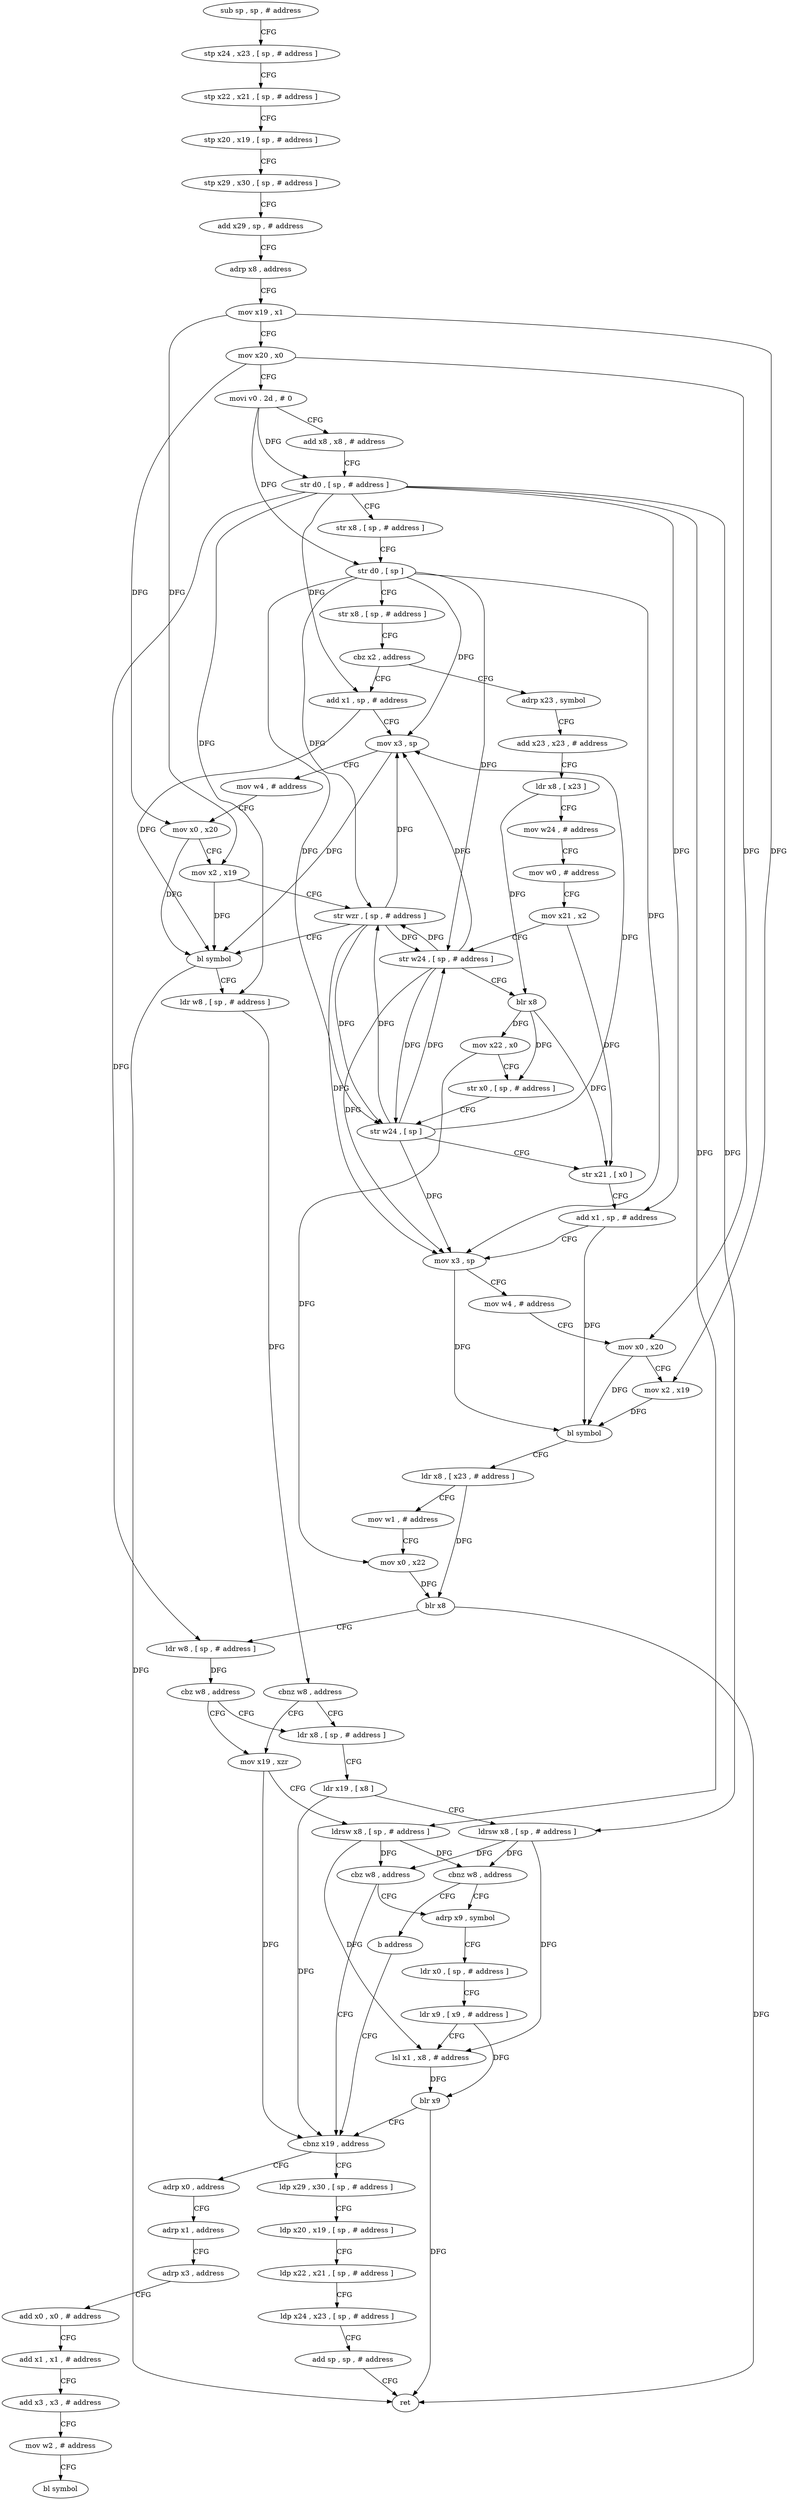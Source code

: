 digraph "func" {
"4243224" [label = "sub sp , sp , # address" ]
"4243228" [label = "stp x24 , x23 , [ sp , # address ]" ]
"4243232" [label = "stp x22 , x21 , [ sp , # address ]" ]
"4243236" [label = "stp x20 , x19 , [ sp , # address ]" ]
"4243240" [label = "stp x29 , x30 , [ sp , # address ]" ]
"4243244" [label = "add x29 , sp , # address" ]
"4243248" [label = "adrp x8 , address" ]
"4243252" [label = "mov x19 , x1" ]
"4243256" [label = "mov x20 , x0" ]
"4243260" [label = "movi v0 . 2d , # 0" ]
"4243264" [label = "add x8 , x8 , # address" ]
"4243268" [label = "str d0 , [ sp , # address ]" ]
"4243272" [label = "str x8 , [ sp , # address ]" ]
"4243276" [label = "str d0 , [ sp ]" ]
"4243280" [label = "str x8 , [ sp , # address ]" ]
"4243284" [label = "cbz x2 , address" ]
"4243448" [label = "add x1 , sp , # address" ]
"4243288" [label = "adrp x23 , symbol" ]
"4243452" [label = "mov x3 , sp" ]
"4243456" [label = "mov w4 , # address" ]
"4243460" [label = "mov x0 , x20" ]
"4243464" [label = "mov x2 , x19" ]
"4243468" [label = "str wzr , [ sp , # address ]" ]
"4243472" [label = "bl symbol" ]
"4243476" [label = "ldr w8 , [ sp , # address ]" ]
"4243480" [label = "cbnz w8 , address" ]
"4243384" [label = "ldr x8 , [ sp , # address ]" ]
"4243484" [label = "mov x19 , xzr" ]
"4243292" [label = "add x23 , x23 , # address" ]
"4243296" [label = "ldr x8 , [ x23 ]" ]
"4243300" [label = "mov w24 , # address" ]
"4243304" [label = "mov w0 , # address" ]
"4243308" [label = "mov x21 , x2" ]
"4243312" [label = "str w24 , [ sp , # address ]" ]
"4243316" [label = "blr x8" ]
"4243320" [label = "mov x22 , x0" ]
"4243324" [label = "str x0 , [ sp , # address ]" ]
"4243328" [label = "str w24 , [ sp ]" ]
"4243332" [label = "str x21 , [ x0 ]" ]
"4243336" [label = "add x1 , sp , # address" ]
"4243340" [label = "mov x3 , sp" ]
"4243344" [label = "mov w4 , # address" ]
"4243348" [label = "mov x0 , x20" ]
"4243352" [label = "mov x2 , x19" ]
"4243356" [label = "bl symbol" ]
"4243360" [label = "ldr x8 , [ x23 , # address ]" ]
"4243364" [label = "mov w1 , # address" ]
"4243368" [label = "mov x0 , x22" ]
"4243372" [label = "blr x8" ]
"4243376" [label = "ldr w8 , [ sp , # address ]" ]
"4243380" [label = "cbz w8 , address" ]
"4243388" [label = "ldr x19 , [ x8 ]" ]
"4243392" [label = "ldrsw x8 , [ sp , # address ]" ]
"4243396" [label = "cbz w8 , address" ]
"4243420" [label = "cbnz x19 , address" ]
"4243400" [label = "adrp x9 , symbol" ]
"4243488" [label = "ldrsw x8 , [ sp , # address ]" ]
"4243492" [label = "cbnz w8 , address" ]
"4243496" [label = "b address" ]
"4243500" [label = "adrp x0 , address" ]
"4243424" [label = "ldp x29 , x30 , [ sp , # address ]" ]
"4243404" [label = "ldr x0 , [ sp , # address ]" ]
"4243408" [label = "ldr x9 , [ x9 , # address ]" ]
"4243412" [label = "lsl x1 , x8 , # address" ]
"4243416" [label = "blr x9" ]
"4243504" [label = "adrp x1 , address" ]
"4243508" [label = "adrp x3 , address" ]
"4243512" [label = "add x0 , x0 , # address" ]
"4243516" [label = "add x1 , x1 , # address" ]
"4243520" [label = "add x3 , x3 , # address" ]
"4243524" [label = "mov w2 , # address" ]
"4243528" [label = "bl symbol" ]
"4243428" [label = "ldp x20 , x19 , [ sp , # address ]" ]
"4243432" [label = "ldp x22 , x21 , [ sp , # address ]" ]
"4243436" [label = "ldp x24 , x23 , [ sp , # address ]" ]
"4243440" [label = "add sp , sp , # address" ]
"4243444" [label = "ret" ]
"4243224" -> "4243228" [ label = "CFG" ]
"4243228" -> "4243232" [ label = "CFG" ]
"4243232" -> "4243236" [ label = "CFG" ]
"4243236" -> "4243240" [ label = "CFG" ]
"4243240" -> "4243244" [ label = "CFG" ]
"4243244" -> "4243248" [ label = "CFG" ]
"4243248" -> "4243252" [ label = "CFG" ]
"4243252" -> "4243256" [ label = "CFG" ]
"4243252" -> "4243464" [ label = "DFG" ]
"4243252" -> "4243352" [ label = "DFG" ]
"4243256" -> "4243260" [ label = "CFG" ]
"4243256" -> "4243460" [ label = "DFG" ]
"4243256" -> "4243348" [ label = "DFG" ]
"4243260" -> "4243264" [ label = "CFG" ]
"4243260" -> "4243268" [ label = "DFG" ]
"4243260" -> "4243276" [ label = "DFG" ]
"4243264" -> "4243268" [ label = "CFG" ]
"4243268" -> "4243272" [ label = "CFG" ]
"4243268" -> "4243476" [ label = "DFG" ]
"4243268" -> "4243376" [ label = "DFG" ]
"4243268" -> "4243392" [ label = "DFG" ]
"4243268" -> "4243488" [ label = "DFG" ]
"4243268" -> "4243448" [ label = "DFG" ]
"4243268" -> "4243336" [ label = "DFG" ]
"4243272" -> "4243276" [ label = "CFG" ]
"4243276" -> "4243280" [ label = "CFG" ]
"4243276" -> "4243452" [ label = "DFG" ]
"4243276" -> "4243468" [ label = "DFG" ]
"4243276" -> "4243312" [ label = "DFG" ]
"4243276" -> "4243328" [ label = "DFG" ]
"4243276" -> "4243340" [ label = "DFG" ]
"4243280" -> "4243284" [ label = "CFG" ]
"4243284" -> "4243448" [ label = "CFG" ]
"4243284" -> "4243288" [ label = "CFG" ]
"4243448" -> "4243452" [ label = "CFG" ]
"4243448" -> "4243472" [ label = "DFG" ]
"4243288" -> "4243292" [ label = "CFG" ]
"4243452" -> "4243456" [ label = "CFG" ]
"4243452" -> "4243472" [ label = "DFG" ]
"4243456" -> "4243460" [ label = "CFG" ]
"4243460" -> "4243464" [ label = "CFG" ]
"4243460" -> "4243472" [ label = "DFG" ]
"4243464" -> "4243468" [ label = "CFG" ]
"4243464" -> "4243472" [ label = "DFG" ]
"4243468" -> "4243472" [ label = "CFG" ]
"4243468" -> "4243452" [ label = "DFG" ]
"4243468" -> "4243312" [ label = "DFG" ]
"4243468" -> "4243328" [ label = "DFG" ]
"4243468" -> "4243340" [ label = "DFG" ]
"4243472" -> "4243476" [ label = "CFG" ]
"4243472" -> "4243444" [ label = "DFG" ]
"4243476" -> "4243480" [ label = "DFG" ]
"4243480" -> "4243384" [ label = "CFG" ]
"4243480" -> "4243484" [ label = "CFG" ]
"4243384" -> "4243388" [ label = "CFG" ]
"4243484" -> "4243488" [ label = "CFG" ]
"4243484" -> "4243420" [ label = "DFG" ]
"4243292" -> "4243296" [ label = "CFG" ]
"4243296" -> "4243300" [ label = "CFG" ]
"4243296" -> "4243316" [ label = "DFG" ]
"4243300" -> "4243304" [ label = "CFG" ]
"4243304" -> "4243308" [ label = "CFG" ]
"4243308" -> "4243312" [ label = "CFG" ]
"4243308" -> "4243332" [ label = "DFG" ]
"4243312" -> "4243316" [ label = "CFG" ]
"4243312" -> "4243452" [ label = "DFG" ]
"4243312" -> "4243468" [ label = "DFG" ]
"4243312" -> "4243328" [ label = "DFG" ]
"4243312" -> "4243340" [ label = "DFG" ]
"4243316" -> "4243320" [ label = "DFG" ]
"4243316" -> "4243324" [ label = "DFG" ]
"4243316" -> "4243332" [ label = "DFG" ]
"4243320" -> "4243324" [ label = "CFG" ]
"4243320" -> "4243368" [ label = "DFG" ]
"4243324" -> "4243328" [ label = "CFG" ]
"4243328" -> "4243332" [ label = "CFG" ]
"4243328" -> "4243452" [ label = "DFG" ]
"4243328" -> "4243468" [ label = "DFG" ]
"4243328" -> "4243312" [ label = "DFG" ]
"4243328" -> "4243340" [ label = "DFG" ]
"4243332" -> "4243336" [ label = "CFG" ]
"4243336" -> "4243340" [ label = "CFG" ]
"4243336" -> "4243356" [ label = "DFG" ]
"4243340" -> "4243344" [ label = "CFG" ]
"4243340" -> "4243356" [ label = "DFG" ]
"4243344" -> "4243348" [ label = "CFG" ]
"4243348" -> "4243352" [ label = "CFG" ]
"4243348" -> "4243356" [ label = "DFG" ]
"4243352" -> "4243356" [ label = "DFG" ]
"4243356" -> "4243360" [ label = "CFG" ]
"4243360" -> "4243364" [ label = "CFG" ]
"4243360" -> "4243372" [ label = "DFG" ]
"4243364" -> "4243368" [ label = "CFG" ]
"4243368" -> "4243372" [ label = "DFG" ]
"4243372" -> "4243376" [ label = "CFG" ]
"4243372" -> "4243444" [ label = "DFG" ]
"4243376" -> "4243380" [ label = "DFG" ]
"4243380" -> "4243484" [ label = "CFG" ]
"4243380" -> "4243384" [ label = "CFG" ]
"4243388" -> "4243392" [ label = "CFG" ]
"4243388" -> "4243420" [ label = "DFG" ]
"4243392" -> "4243396" [ label = "DFG" ]
"4243392" -> "4243492" [ label = "DFG" ]
"4243392" -> "4243412" [ label = "DFG" ]
"4243396" -> "4243420" [ label = "CFG" ]
"4243396" -> "4243400" [ label = "CFG" ]
"4243420" -> "4243500" [ label = "CFG" ]
"4243420" -> "4243424" [ label = "CFG" ]
"4243400" -> "4243404" [ label = "CFG" ]
"4243488" -> "4243492" [ label = "DFG" ]
"4243488" -> "4243396" [ label = "DFG" ]
"4243488" -> "4243412" [ label = "DFG" ]
"4243492" -> "4243400" [ label = "CFG" ]
"4243492" -> "4243496" [ label = "CFG" ]
"4243496" -> "4243420" [ label = "CFG" ]
"4243500" -> "4243504" [ label = "CFG" ]
"4243424" -> "4243428" [ label = "CFG" ]
"4243404" -> "4243408" [ label = "CFG" ]
"4243408" -> "4243412" [ label = "CFG" ]
"4243408" -> "4243416" [ label = "DFG" ]
"4243412" -> "4243416" [ label = "DFG" ]
"4243416" -> "4243420" [ label = "CFG" ]
"4243416" -> "4243444" [ label = "DFG" ]
"4243504" -> "4243508" [ label = "CFG" ]
"4243508" -> "4243512" [ label = "CFG" ]
"4243512" -> "4243516" [ label = "CFG" ]
"4243516" -> "4243520" [ label = "CFG" ]
"4243520" -> "4243524" [ label = "CFG" ]
"4243524" -> "4243528" [ label = "CFG" ]
"4243428" -> "4243432" [ label = "CFG" ]
"4243432" -> "4243436" [ label = "CFG" ]
"4243436" -> "4243440" [ label = "CFG" ]
"4243440" -> "4243444" [ label = "CFG" ]
}
